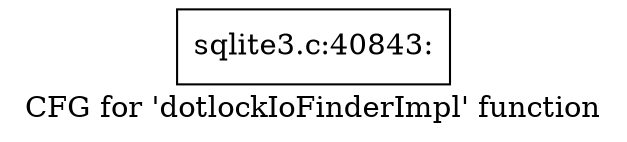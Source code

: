 digraph "CFG for 'dotlockIoFinderImpl' function" {
	label="CFG for 'dotlockIoFinderImpl' function";

	Node0x55c0f537b1b0 [shape=record,label="{sqlite3.c:40843:}"];
}
